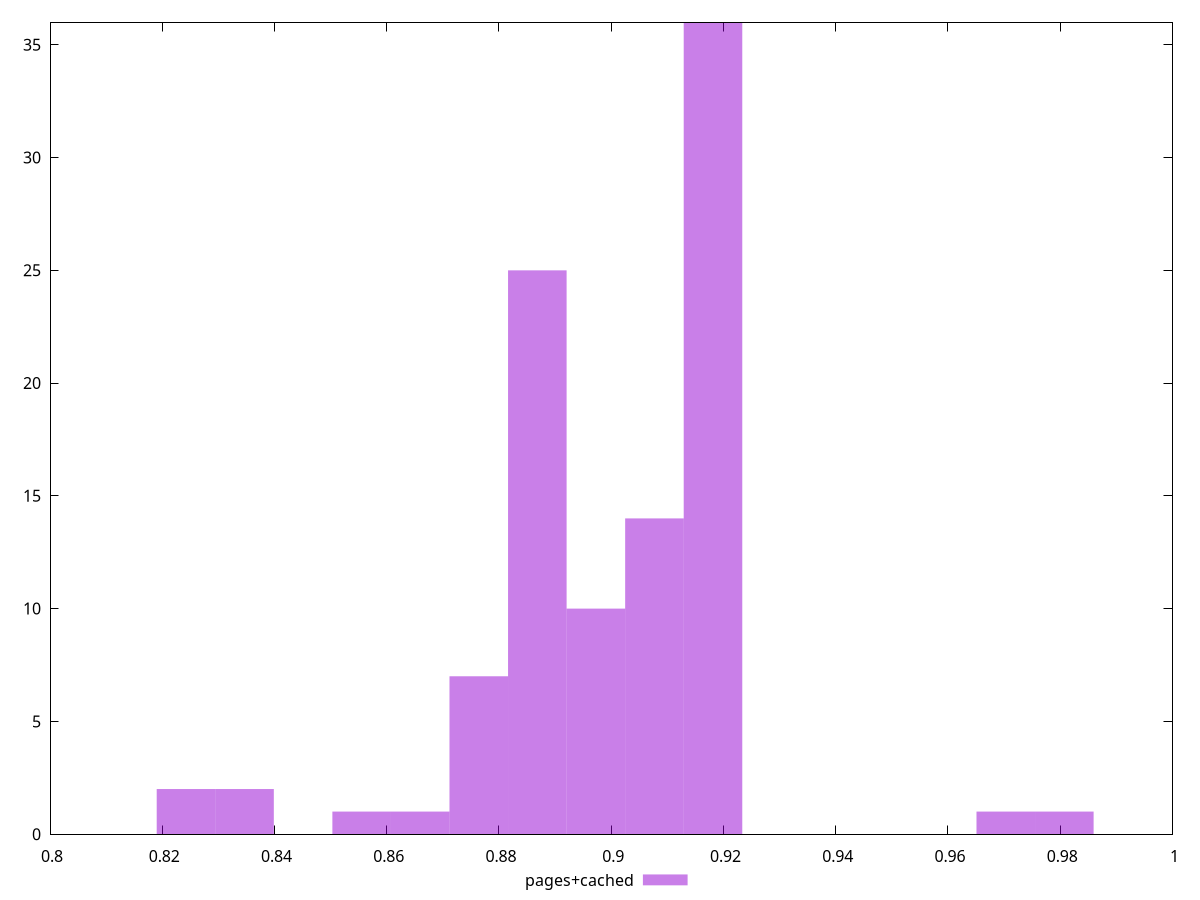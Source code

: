 $_pagesCached <<EOF
0.9807278281599491 1
0.8868283552510178 25
0.9702945533922901 1
0.8972616300186769 10
0.8346619814127226 2
0.9181281795539948 36
0.8242287066450636 2
0.9076949047863359 14
0.8763950804833588 7
0.8659618057156997 1
0.8555285309480407 1
EOF
set key outside below
set terminal pngcairo
set output "report_00006_2020-11-02T20-21-41.718Z/total-blocking-time/pages+cached//hist.png"
set yrange [0:36]
set boxwidth 0.010433274767659033
set style fill transparent solid 0.5 noborder
plot $_pagesCached title "pages+cached" with boxes ,